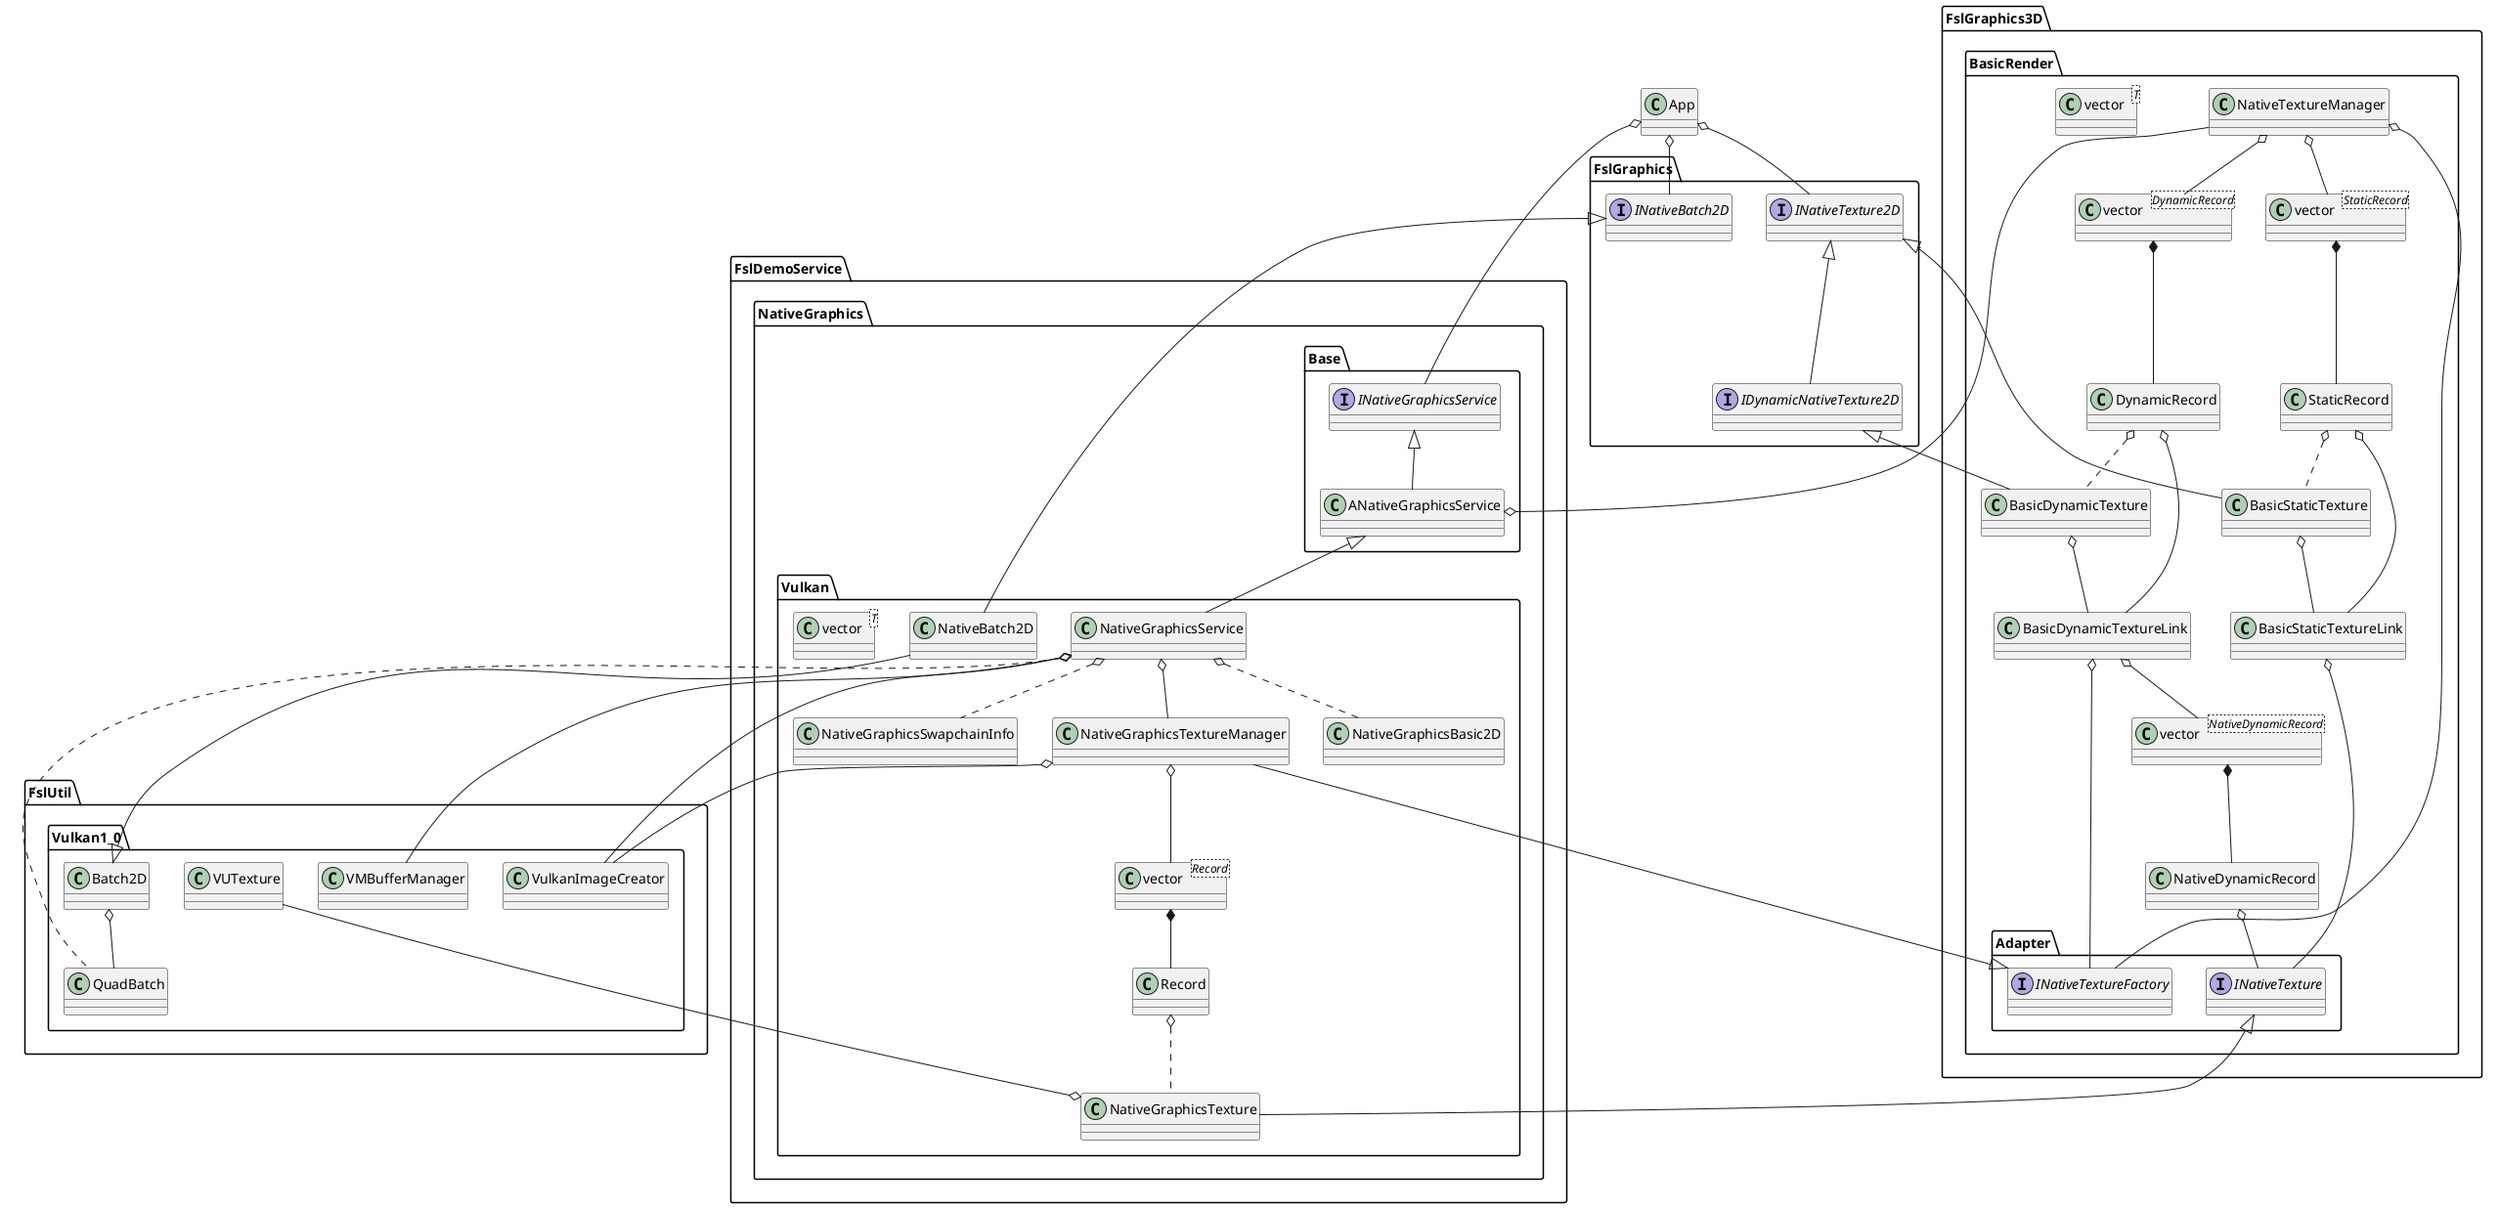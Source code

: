 @startuml NativeGraphicsService DF5.8.0 Build1 Class Diagram
'!pragma ratio 0.66
'left to right direction
scale 1

namespace FslGraphics {
    interface INativeTexture2D
    interface IDynamicNativeTexture2D
    interface INativeBatch2D
}

namespace FslGraphics3D.BasicRender {

    namespace FslGraphics3D.BasicRender.Adapter {
        interface INativeTexture
        interface INativeTextureFactory
    }

    FslGraphics.INativeTexture2D <|-- FslGraphics.IDynamicNativeTexture2D

    class NativeTextureManager
    class BasicStaticTexture
    class BasicDynamicTexture
    class BasicStaticTextureLink
    class BasicDynamicTextureLink
    class DynamicRecord
    class StaticRecord
    class vector<T>
    class "vector<DynamicRecord>" as vector_DynamicRecord
    class "vector<StaticRecord>" as vector_StaticRecord
    class "vector<NativeDynamicRecord>" as vector_NativeDynamicRecord

    NativeTextureManager o-- vector_StaticRecord
    NativeTextureManager o-- vector_DynamicRecord
    NativeTextureManager o-- FslGraphics3D.BasicRender.Adapter.INativeTextureFactory

    vector_StaticRecord *-- StaticRecord

    StaticRecord o.. BasicStaticTexture
    StaticRecord o-- BasicStaticTextureLink

    vector_DynamicRecord *-- DynamicRecord

    DynamicRecord o.. BasicDynamicTexture
    DynamicRecord o-- BasicDynamicTextureLink

    FslGraphics.INativeTexture2D <|-- BasicStaticTexture
    FslGraphics.IDynamicNativeTexture2D <|-- BasicDynamicTexture

    ' BasicDynamicTextureLink
    BasicDynamicTextureLink o-- FslGraphics3D.BasicRender.Adapter.INativeTextureFactory
    BasicDynamicTextureLink o-- vector_NativeDynamicRecord

    vector_NativeDynamicRecord *-- NativeDynamicRecord
    NativeDynamicRecord o-- FslGraphics3D.BasicRender.Adapter.INativeTexture

    ' BasicStaticTextureLink
    BasicStaticTextureLink o-- FslGraphics3D.BasicRender.Adapter.INativeTexture

    BasicDynamicTexture o-- BasicDynamicTextureLink
    BasicStaticTexture o-- BasicStaticTextureLink
}

namespace FslDemoService.NativeGraphics.Base {
    interface INativeGraphicsService
    class ANativeGraphicsService

    INativeGraphicsService <|-- ANativeGraphicsService
    ANativeGraphicsService o-- FslGraphics3D.BasicRender.NativeTextureManager
}

namespace FslUtil.Vulkan1_0 {
    class Batch2D
    class QuadBatch
    class VMBufferManager
    class VulkanImageCreator
    class VUTexture

    Batch2D o-- QuadBatch
}


namespace FslDemoService.NativeGraphics.Vulkan {
    class NativeGraphicsBasic2D
    class NativeGraphicsService
    class NativeGraphicsSwapchainInfo
    class NativeBatch2D
    class NativeGraphicsTexture
    class NativeGraphicsTextureManager
    class Record
    class vector<T>
    class "vector<Record>" as vector_Record

    ' Batch2D
    FslGraphics.INativeBatch2D <|-- NativeBatch2D
    FslUtil.Vulkan1_0.Batch2D <|-- NativeBatch2D

    FslDemoService.NativeGraphics.Base.ANativeGraphicsService <|-- NativeGraphicsService
    NativeGraphicsService o-- NativeGraphicsTextureManager

    NativeGraphicsService o-- FslUtil.Vulkan1_0.VMBufferManager
    NativeGraphicsService o-- FslUtil.Vulkan1_0.VulkanImageCreator
    NativeGraphicsService o.. NativeGraphicsBasic2D
    NativeGraphicsService o.. NativeGraphicsSwapchainInfo
    NativeGraphicsService o.. FslUtil.Vulkan1_0.QuadBatch


    ' NativeGraphicsTexture
    FslGraphics3D.BasicRender.Adapter.INativeTexture <|-- NativeGraphicsTexture

    ' NativeGraphicsTextureManager
    FslGraphics3D.BasicRender.Adapter.INativeTextureFactory <|-- NativeGraphicsTextureManager
    NativeGraphicsTextureManager o-- FslUtil.Vulkan1_0.VulkanImageCreator
    NativeGraphicsTextureManager o-- vector_Record

    vector_Record *-- Record

    Record o.. NativeGraphicsTexture
    NativeGraphicsTexture o-- FslUtil.Vulkan1_0.VUTexture
}

App o-- FslGraphics.INativeBatch2D
App o-- FslGraphics.INativeTexture2D
App o-- FslDemoService.NativeGraphics.Base.INativeGraphicsService


@enduml